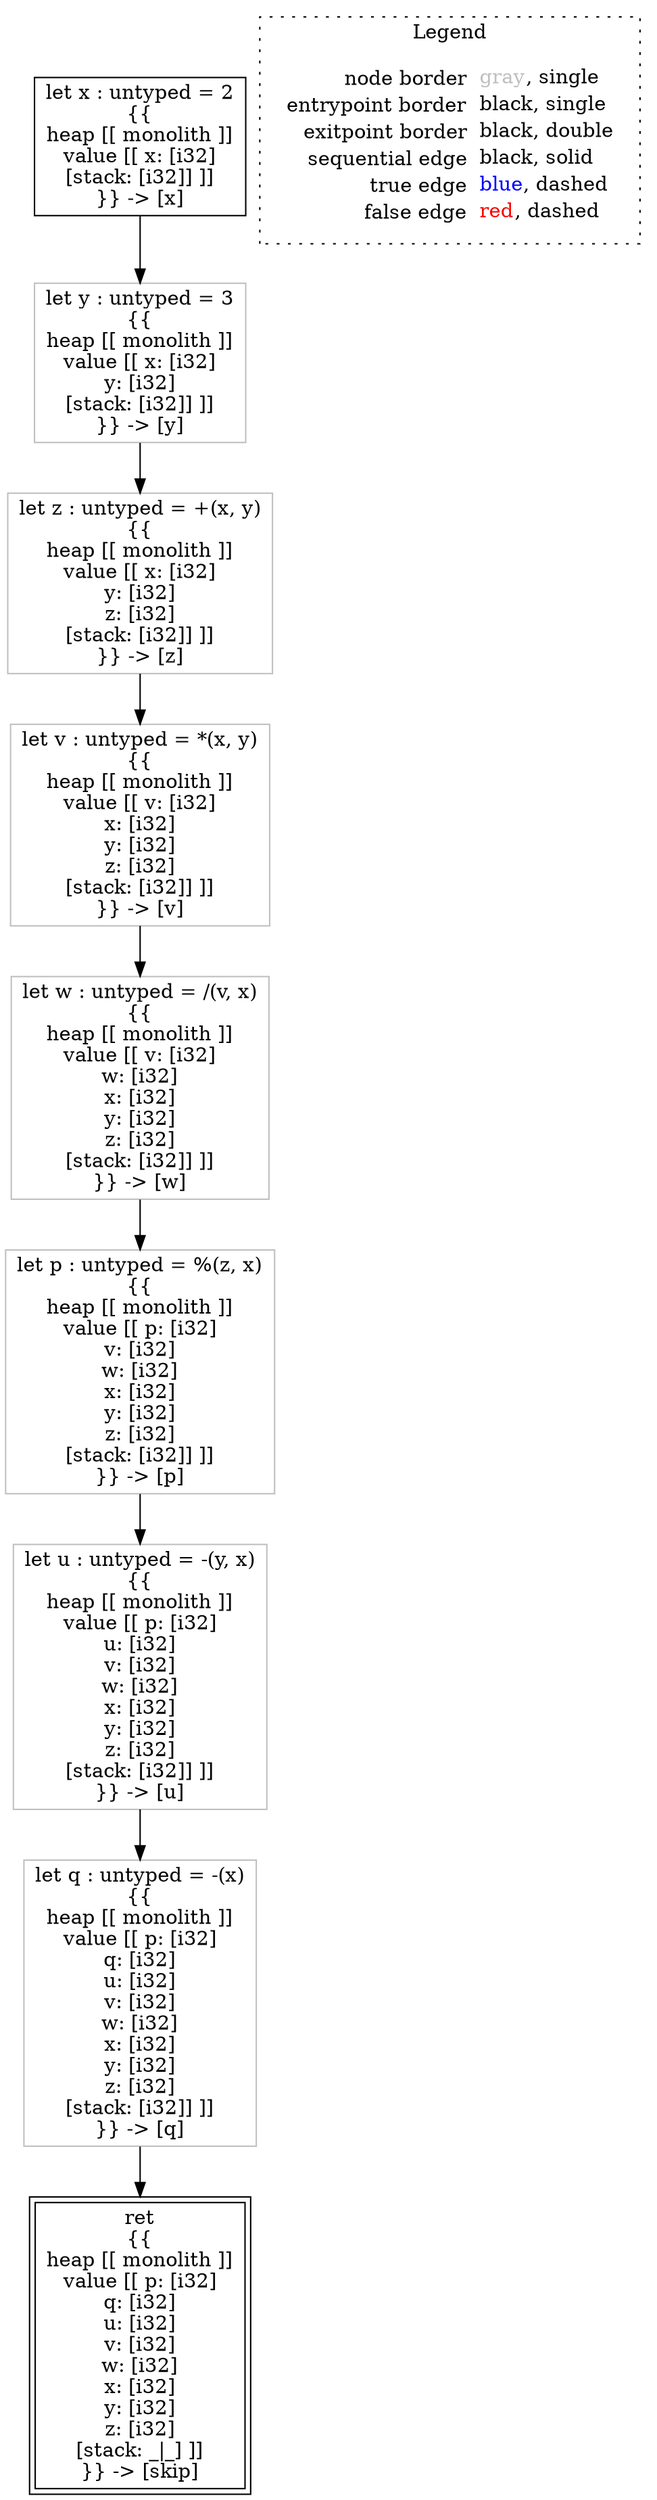digraph {
	"node0" [shape="rect",color="black",label=<let x : untyped = 2<BR/>{{<BR/>heap [[ monolith ]]<BR/>value [[ x: [i32]<BR/>[stack: [i32]] ]]<BR/>}} -&gt; [x]>];
	"node1" [shape="rect",color="gray",label=<let v : untyped = *(x, y)<BR/>{{<BR/>heap [[ monolith ]]<BR/>value [[ v: [i32]<BR/>x: [i32]<BR/>y: [i32]<BR/>z: [i32]<BR/>[stack: [i32]] ]]<BR/>}} -&gt; [v]>];
	"node2" [shape="rect",color="gray",label=<let q : untyped = -(x)<BR/>{{<BR/>heap [[ monolith ]]<BR/>value [[ p: [i32]<BR/>q: [i32]<BR/>u: [i32]<BR/>v: [i32]<BR/>w: [i32]<BR/>x: [i32]<BR/>y: [i32]<BR/>z: [i32]<BR/>[stack: [i32]] ]]<BR/>}} -&gt; [q]>];
	"node3" [shape="rect",color="gray",label=<let p : untyped = %(z, x)<BR/>{{<BR/>heap [[ monolith ]]<BR/>value [[ p: [i32]<BR/>v: [i32]<BR/>w: [i32]<BR/>x: [i32]<BR/>y: [i32]<BR/>z: [i32]<BR/>[stack: [i32]] ]]<BR/>}} -&gt; [p]>];
	"node4" [shape="rect",color="gray",label=<let u : untyped = -(y, x)<BR/>{{<BR/>heap [[ monolith ]]<BR/>value [[ p: [i32]<BR/>u: [i32]<BR/>v: [i32]<BR/>w: [i32]<BR/>x: [i32]<BR/>y: [i32]<BR/>z: [i32]<BR/>[stack: [i32]] ]]<BR/>}} -&gt; [u]>];
	"node5" [shape="rect",color="gray",label=<let z : untyped = +(x, y)<BR/>{{<BR/>heap [[ monolith ]]<BR/>value [[ x: [i32]<BR/>y: [i32]<BR/>z: [i32]<BR/>[stack: [i32]] ]]<BR/>}} -&gt; [z]>];
	"node6" [shape="rect",color="gray",label=<let y : untyped = 3<BR/>{{<BR/>heap [[ monolith ]]<BR/>value [[ x: [i32]<BR/>y: [i32]<BR/>[stack: [i32]] ]]<BR/>}} -&gt; [y]>];
	"node7" [shape="rect",color="gray",label=<let w : untyped = /(v, x)<BR/>{{<BR/>heap [[ monolith ]]<BR/>value [[ v: [i32]<BR/>w: [i32]<BR/>x: [i32]<BR/>y: [i32]<BR/>z: [i32]<BR/>[stack: [i32]] ]]<BR/>}} -&gt; [w]>];
	"node8" [shape="rect",color="black",peripheries="2",label=<ret<BR/>{{<BR/>heap [[ monolith ]]<BR/>value [[ p: [i32]<BR/>q: [i32]<BR/>u: [i32]<BR/>v: [i32]<BR/>w: [i32]<BR/>x: [i32]<BR/>y: [i32]<BR/>z: [i32]<BR/>[stack: _|_] ]]<BR/>}} -&gt; [skip]>];
	"node1" -> "node7" [color="black"];
	"node2" -> "node8" [color="black"];
	"node3" -> "node4" [color="black"];
	"node4" -> "node2" [color="black"];
	"node5" -> "node1" [color="black"];
	"node6" -> "node5" [color="black"];
	"node7" -> "node3" [color="black"];
	"node0" -> "node6" [color="black"];
subgraph cluster_legend {
	label="Legend";
	style=dotted;
	node [shape=plaintext];
	"legend" [label=<<table border="0" cellpadding="2" cellspacing="0" cellborder="0"><tr><td align="right">node border&nbsp;</td><td align="left"><font color="gray">gray</font>, single</td></tr><tr><td align="right">entrypoint border&nbsp;</td><td align="left"><font color="black">black</font>, single</td></tr><tr><td align="right">exitpoint border&nbsp;</td><td align="left"><font color="black">black</font>, double</td></tr><tr><td align="right">sequential edge&nbsp;</td><td align="left"><font color="black">black</font>, solid</td></tr><tr><td align="right">true edge&nbsp;</td><td align="left"><font color="blue">blue</font>, dashed</td></tr><tr><td align="right">false edge&nbsp;</td><td align="left"><font color="red">red</font>, dashed</td></tr></table>>];
}

}
